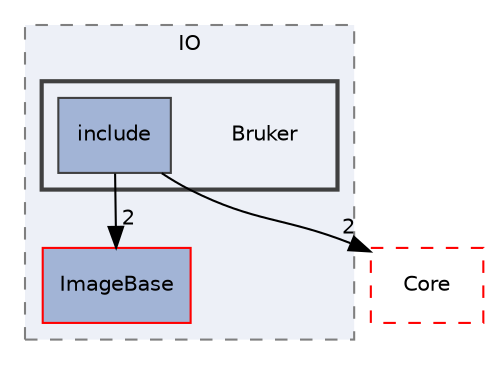 digraph "Bruker"
{
 // LATEX_PDF_SIZE
  edge [fontname="Helvetica",fontsize="10",labelfontname="Helvetica",labelfontsize="10"];
  node [fontname="Helvetica",fontsize="10",shape=record];
  compound=true
  subgraph clusterdir_367545fbb67972528c5e9da3f2610d14 {
    graph [ bgcolor="#edf0f7", pencolor="grey50", style="filled,dashed,", label="IO", fontname="Helvetica", fontsize="10", URL="dir_367545fbb67972528c5e9da3f2610d14.html"]
  dir_020f7385454ba6ea738f2859cea00f45 [shape=box, label="ImageBase", style="filled,", fillcolor="#a2b4d6", color="red", URL="dir_020f7385454ba6ea738f2859cea00f45.html"];
  subgraph clusterdir_1f4d13d459c8d501dfd6b9814633b155 {
    graph [ bgcolor="#edf0f7", pencolor="grey25", style="filled,bold,", label="", fontname="Helvetica", fontsize="10", URL="dir_1f4d13d459c8d501dfd6b9814633b155.html"]
    dir_1f4d13d459c8d501dfd6b9814633b155 [shape=plaintext, label="Bruker"];
  dir_47c8a9f725609ff77923e2dc5f562946 [shape=box, label="include", style="filled,", fillcolor="#a2b4d6", color="grey25", URL="dir_47c8a9f725609ff77923e2dc5f562946.html"];
  }
  }
  dir_cac7f9cecb9aa42a0bd05452dddd8a21 [shape=box, label="Core", style="dashed,", fillcolor="#edf0f7", color="red", URL="dir_cac7f9cecb9aa42a0bd05452dddd8a21.html"];
  dir_47c8a9f725609ff77923e2dc5f562946->dir_020f7385454ba6ea738f2859cea00f45 [headlabel="2", labeldistance=1.5 headhref="dir_000113_000046.html"];
  dir_47c8a9f725609ff77923e2dc5f562946->dir_cac7f9cecb9aa42a0bd05452dddd8a21 [headlabel="2", labeldistance=1.5 headhref="dir_000113_000014.html"];
}
